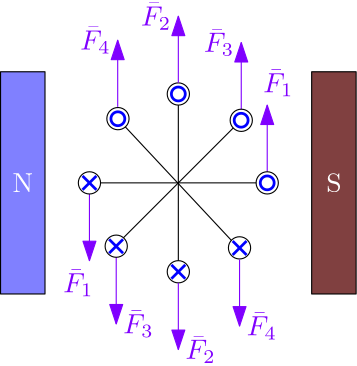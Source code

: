 <?xml version="1.0"?>
<!DOCTYPE ipe SYSTEM "ipe.dtd">
<ipe version="70218" creator="Ipe 7.2.28">
<info created="D:20241104161524" modified="D:20241104161524"/>
<ipestyle name="basic">
<symbol name="arrow/arc(spx)">
<path stroke="sym-stroke" fill="sym-stroke" pen="sym-pen">
0 0 m
-1 0.333 l
-1 -0.333 l
h
</path>
</symbol>
<symbol name="arrow/farc(spx)">
<path stroke="sym-stroke" fill="white" pen="sym-pen">
0 0 m
-1 0.333 l
-1 -0.333 l
h
</path>
</symbol>
<symbol name="arrow/ptarc(spx)">
<path stroke="sym-stroke" fill="sym-stroke" pen="sym-pen">
0 0 m
-1 0.333 l
-0.8 0 l
-1 -0.333 l
h
</path>
</symbol>
<symbol name="arrow/fptarc(spx)">
<path stroke="sym-stroke" fill="white" pen="sym-pen">
0 0 m
-1 0.333 l
-0.8 0 l
-1 -0.333 l
h
</path>
</symbol>
<symbol name="mark/circle(sx)" transformations="translations">
<path fill="sym-stroke">
0.6 0 0 0.6 0 0 e
0.4 0 0 0.4 0 0 e
</path>
</symbol>
<symbol name="mark/disk(sx)" transformations="translations">
<path fill="sym-stroke">
0.6 0 0 0.6 0 0 e
</path>
</symbol>
<symbol name="mark/fdisk(sfx)" transformations="translations">
<group>
<path fill="sym-fill">
0.5 0 0 0.5 0 0 e
</path>
<path fill="sym-stroke" fillrule="eofill">
0.6 0 0 0.6 0 0 e
0.4 0 0 0.4 0 0 e
</path>
</group>
</symbol>
<symbol name="mark/box(sx)" transformations="translations">
<path fill="sym-stroke" fillrule="eofill">
-0.6 -0.6 m
0.6 -0.6 l
0.6 0.6 l
-0.6 0.6 l
h
-0.4 -0.4 m
0.4 -0.4 l
0.4 0.4 l
-0.4 0.4 l
h
</path>
</symbol>
<symbol name="mark/square(sx)" transformations="translations">
<path fill="sym-stroke">
-0.6 -0.6 m
0.6 -0.6 l
0.6 0.6 l
-0.6 0.6 l
h
</path>
</symbol>
<symbol name="mark/fsquare(sfx)" transformations="translations">
<group>
<path fill="sym-fill">
-0.5 -0.5 m
0.5 -0.5 l
0.5 0.5 l
-0.5 0.5 l
h
</path>
<path fill="sym-stroke" fillrule="eofill">
-0.6 -0.6 m
0.6 -0.6 l
0.6 0.6 l
-0.6 0.6 l
h
-0.4 -0.4 m
0.4 -0.4 l
0.4 0.4 l
-0.4 0.4 l
h
</path>
</group>
</symbol>
<symbol name="mark/cross(sx)" transformations="translations">
<group>
<path fill="sym-stroke">
-0.43 -0.57 m
0.57 0.43 l
0.43 0.57 l
-0.57 -0.43 l
h
</path>
<path fill="sym-stroke">
-0.43 0.57 m
0.57 -0.43 l
0.43 -0.57 l
-0.57 0.43 l
h
</path>
</group>
</symbol>
<symbol name="arrow/fnormal(spx)">
<path stroke="sym-stroke" fill="white" pen="sym-pen">
0 0 m
-1 0.333 l
-1 -0.333 l
h
</path>
</symbol>
<symbol name="arrow/pointed(spx)">
<path stroke="sym-stroke" fill="sym-stroke" pen="sym-pen">
0 0 m
-1 0.333 l
-0.8 0 l
-1 -0.333 l
h
</path>
</symbol>
<symbol name="arrow/fpointed(spx)">
<path stroke="sym-stroke" fill="white" pen="sym-pen">
0 0 m
-1 0.333 l
-0.8 0 l
-1 -0.333 l
h
</path>
</symbol>
<symbol name="arrow/linear(spx)">
<path stroke="sym-stroke" pen="sym-pen">
-1 0.333 m
0 0 l
-1 -0.333 l
</path>
</symbol>
<symbol name="arrow/fdouble(spx)">
<path stroke="sym-stroke" fill="white" pen="sym-pen">
0 0 m
-1 0.333 l
-1 -0.333 l
h
-1 0 m
-2 0.333 l
-2 -0.333 l
h
</path>
</symbol>
<symbol name="arrow/double(spx)">
<path stroke="sym-stroke" fill="sym-stroke" pen="sym-pen">
0 0 m
-1 0.333 l
-1 -0.333 l
h
-1 0 m
-2 0.333 l
-2 -0.333 l
h
</path>
</symbol>
<symbol name="arrow/mid-normal(spx)">
<path stroke="sym-stroke" fill="sym-stroke" pen="sym-pen">
0.5 0 m
-0.5 0.333 l
-0.5 -0.333 l
h
</path>
</symbol>
<symbol name="arrow/mid-fnormal(spx)">
<path stroke="sym-stroke" fill="white" pen="sym-pen">
0.5 0 m
-0.5 0.333 l
-0.5 -0.333 l
h
</path>
</symbol>
<symbol name="arrow/mid-pointed(spx)">
<path stroke="sym-stroke" fill="sym-stroke" pen="sym-pen">
0.5 0 m
-0.5 0.333 l
-0.3 0 l
-0.5 -0.333 l
h
</path>
</symbol>
<symbol name="arrow/mid-fpointed(spx)">
<path stroke="sym-stroke" fill="white" pen="sym-pen">
0.5 0 m
-0.5 0.333 l
-0.3 0 l
-0.5 -0.333 l
h
</path>
</symbol>
<symbol name="arrow/mid-double(spx)">
<path stroke="sym-stroke" fill="sym-stroke" pen="sym-pen">
1 0 m
0 0.333 l
0 -0.333 l
h
0 0 m
-1 0.333 l
-1 -0.333 l
h
</path>
</symbol>
<symbol name="arrow/mid-fdouble(spx)">
<path stroke="sym-stroke" fill="white" pen="sym-pen">
1 0 m
0 0.333 l
0 -0.333 l
h
0 0 m
-1 0.333 l
-1 -0.333 l
h
</path>
</symbol>
<anglesize name="22.5 deg" value="22.5"/>
<anglesize name="30 deg" value="30"/>
<anglesize name="45 deg" value="45"/>
<anglesize name="60 deg" value="60"/>
<anglesize name="90 deg" value="90"/>
<arrowsize name="large" value="10"/>
<arrowsize name="small" value="5"/>
<arrowsize name="tiny" value="3"/>
<color name="blue" value="0 0 1"/>
<color name="brown" value="0.647 0.165 0.165"/>
<color name="darkblue" value="0 0 0.545"/>
<color name="darkcyan" value="0 0.545 0.545"/>
<color name="darkgray" value="0.663"/>
<color name="darkgreen" value="0 0.392 0"/>
<color name="darkmagenta" value="0.545 0 0.545"/>
<color name="darkorange" value="1 0.549 0"/>
<color name="darkred" value="0.545 0 0"/>
<color name="gold" value="1 0.843 0"/>
<color name="gray" value="0.745"/>
<color name="green" value="0 1 0"/>
<color name="lightblue" value="0.678 0.847 0.902"/>
<color name="lightcyan" value="0.878 1 1"/>
<color name="lightgray" value="0.827"/>
<color name="lightgreen" value="0.565 0.933 0.565"/>
<color name="lightyellow" value="1 1 0.878"/>
<color name="navy" value="0 0 0.502"/>
<color name="orange" value="1 0.647 0"/>
<color name="pink" value="1 0.753 0.796"/>
<color name="purple" value="0.627 0.125 0.941"/>
<color name="red" value="1 0 0"/>
<color name="seagreen" value="0.18 0.545 0.341"/>
<color name="turquoise" value="0.251 0.878 0.816"/>
<color name="violet" value="0.933 0.51 0.933"/>
<color name="yellow" value="1 1 0"/>
<dashstyle name="dash dot dotted" value="[4 2 1 2 1 2] 0"/>
<dashstyle name="dash dotted" value="[4 2 1 2] 0"/>
<dashstyle name="dashed" value="[4] 0"/>
<dashstyle name="dotted" value="[1 3] 0"/>
<gridsize name="10 pts (~3.5 mm)" value="10"/>
<gridsize name="14 pts (~5 mm)" value="14"/>
<gridsize name="16 pts (~6 mm)" value="16"/>
<gridsize name="20 pts (~7 mm)" value="20"/>
<gridsize name="28 pts (~10 mm)" value="28"/>
<gridsize name="32 pts (~12 mm)" value="32"/>
<gridsize name="4 pts" value="4"/>
<gridsize name="56 pts (~20 mm)" value="56"/>
<gridsize name="8 pts (~3 mm)" value="8"/>
<opacity name="10%" value="0.1"/>
<opacity name="30%" value="0.3"/>
<opacity name="50%" value="0.5"/>
<opacity name="75%" value="0.75"/>
<pen name="fat" value="1.2"/>
<pen name="heavier" value="0.8"/>
<pen name="ultrafat" value="2"/>
<symbolsize name="large" value="5"/>
<symbolsize name="small" value="2"/>
<symbolsize name="tiny" value="1.1"/>
<textsize name="Huge" value="\Huge"/>
<textsize name="LARGE" value="\LARGE"/>
<textsize name="Large" value="\Large"/>
<textsize name="footnote" value="\footnotesize"/>
<textsize name="huge" value="\huge"/>
<textsize name="large" value="\large"/>
<textsize name="script" value="\scriptsize"/>
<textsize name="small" value="\small"/>
<textsize name="tiny" value="\tiny"/>
<textstyle name="center" begin="\begin{center}" end="\end{center}"/>
<textstyle name="item" begin="\begin{itemize}\item{}" end="\end{itemize}"/>
<textstyle name="itemize" begin="\begin{itemize}" end="\end{itemize}"/>
<tiling name="falling" angle="-60" step="4" width="1"/>
<tiling name="rising" angle="30" step="4" width="1"/>
</ipestyle>
<page>
<layer name="alpha"/>
<view layers="alpha" active="alpha"/>
<path layer="alpha" matrix="1 0 0 1 -32 8" stroke="0" fill="0.502 0.502 1">
144 736 m
144 656 l
160 656 l
160 736 l
h
</path>
<text matrix="1 0 0 1 -32 8" transformations="translations" pos="152 696" stroke="1" type="label" width="7.472" height="6.808" depth="0" halign="center" valign="center">N</text>
<path matrix="1 0 0 1 80 8" stroke="0" fill="0.502 0.251 0.251">
144 736 m
144 656 l
160 656 l
160 736 l
h
</path>
<text matrix="1 0 0 1 80 8" transformations="translations" pos="152 696" stroke="1" type="label" width="5.535" height="6.808" depth="0" halign="center" valign="center">S</text>
<path matrix="1 0 0 1 -32 8" stroke="0">
180 696 m
236 696 l
</path>
<path matrix="1 0 0 1 -32 8" stroke="0.502 0 1" arrow="normal/normal">
240 700 m
240 724 l
</path>
<path matrix="1 0 0 1 -96 -24" stroke="0.502 0 1" rarrow="normal/normal">
240 700 m
240 724 l
</path>
<text matrix="1 0 0 1 -12 -28" transformations="translations" pos="152 696" stroke="0.502 0 1" type="label" width="10.876" height="8.179" depth="1.49" halign="center" valign="center" style="math">\bar F_1</text>
<path matrix="1 0 0 1 -32 8" stroke="0">
4 0 0 4 240 696 e
</path>
<path matrix="1 0 0 1 -32 8" stroke="0">
4 0 0 4 176 696 e
</path>
<text matrix="1 0 0 1 60 44" transformations="translations" pos="152 696" stroke="0.502 0 1" type="label" width="10.876" height="8.179" depth="1.49" halign="center" valign="center" style="math">\bar F_1</text>
<use matrix="1 0 0 1 32 8" name="mark/cross(sx)" pos="112 696" size="large" stroke="0 0 1"/>
<use matrix="1 0 0 1 32 8" name="mark/circle(sx)" pos="176 696" size="large" stroke="0 0 1"/>
<path matrix="1 0 0 1 0 40" stroke="0">
4 0 0 4 176 696 e
</path>
<path matrix="1 0 0 1 0 -24" stroke="0">
4 0 0 4 176 696 e
</path>
<path matrix="1 0 0 1 -256 8" stroke="0">
432 724 m
432 668 l
</path>
<path matrix="1 0 0 1 -64 40" stroke="0.502 0 1" arrow="normal/normal">
240 700 m
240 724 l
</path>
<text matrix="1 0 0 1 16 68" transformations="translations" pos="152 696" stroke="0.502 0 1" type="label" width="10.876" height="8.179" depth="1.49" halign="center" valign="center" style="math">\bar F_2</text>
<path matrix="1 0 0 1 -64 -56" stroke="0.502 0 1" rarrow="normal/normal">
240 700 m
240 724 l
</path>
<text matrix="1 0 0 1 32 -52" transformations="translations" pos="152 696" stroke="0.502 0 1" type="label" width="10.876" height="8.179" depth="1.49" halign="center" valign="center" style="math">\bar F_2</text>
<use matrix="1 0 0 1 -256 8" name="mark/cross(sx)" pos="432 664" size="large" stroke="0 0 1"/>
<use matrix="1 0 0 1 -256 8" name="mark/circle(sx)" pos="432 728" size="large" stroke="0 0 1"/>
<path matrix="0.707107 0.707107 -0.707107 0.707107 521.068 64.7755" stroke="0">
180 696 m
236 696 l
</path>
<path matrix="1 0 0 1 -41.349 30.5225" stroke="0.502 0 1" arrow="normal/normal">
240 700 m
240 724 l
</path>
<path matrix="1 0 0 1 -86.3609 -46.7925" stroke="0.502 0 1" rarrow="normal/normal">
240 700 m
240 724 l
</path>
<text matrix="1 0 0 1 9.639 -42.7925" transformations="translations" pos="152 696" stroke="0.502 0 1" type="label" width="10.876" height="8.179" depth="1.49" halign="center" valign="center" style="math">\bar F_3</text>
<path matrix="1 0 0 1 -41.349 30.5225" stroke="0">
4 0 0 4 240 696 e
</path>
<path matrix="1 0 0 1 -22.3609 -14.7925" stroke="0">
4 0 0 4 176 696 e
</path>
<text matrix="1 0 0 1 38.651 58.5225" transformations="translations" pos="152 696" stroke="0.502 0 1" type="label" width="10.876" height="8.179" depth="1.49" halign="center" valign="center" style="math">\bar F_3</text>
<use matrix="1 0 0 1 -112 8" name="mark/cross(sx)" pos="265.591 673.183" size="large" stroke="0 0 1"/>
<use matrix="1 0 0 1 -112 3.75898" name="mark/circle(sx)" pos="310.612 722.789" size="large" stroke="0 0 1"/>
<path matrix="-0.682791 0.730614 -0.730614 -0.682791 826.533 1026.98" stroke="0">
180 696 m
236 696 l
</path>
<path matrix="0.0338157 0.999428 -0.999428 0.0338157 841.748 463.726" stroke="0">
4 0 0 4 240 696 e
</path>
<path matrix="0.0338157 0.999428 -0.999428 0.0338157 887.679 481.171" stroke="0">
4 0 0 4 176 696 e
</path>
<use matrix="0.0338157 0.999428 -0.999428 0.0338157 861.868 392.354" name="mark/cross(sx)" pos="265.591 673.183" size="large" stroke="0 0 1"/>
<use matrix="0.0338157 0.999428 -0.999428 0.0338157 866.107 392.21" name="mark/circle(sx)" pos="310.612 722.789" size="large" stroke="0 0 1"/>
<path matrix="1 0 0 1 -85.8299 31.3669" stroke="0.502 0 1" arrow="normal/normal">
240 700 m
240 724 l
</path>
<text matrix="1 0 0 1 -5.82986 59.3669" transformations="translations" pos="152 696" stroke="0.502 0 1" type="label" width="10.876" height="8.179" depth="1.49" halign="center" valign="center" style="math">\bar F_4</text>
<path matrix="1 0 0 1 -41.9623 -47.5473" stroke="0.502 0 1" rarrow="normal/normal">
240 700 m
240 724 l
</path>
<text matrix="1 0 0 1 54.0377 -43.5473" transformations="translations" pos="152 696" stroke="0.502 0 1" type="label" width="10.876" height="8.179" depth="1.49" halign="center" valign="center" style="math">\bar F_4</text>
</page>
</ipe>
